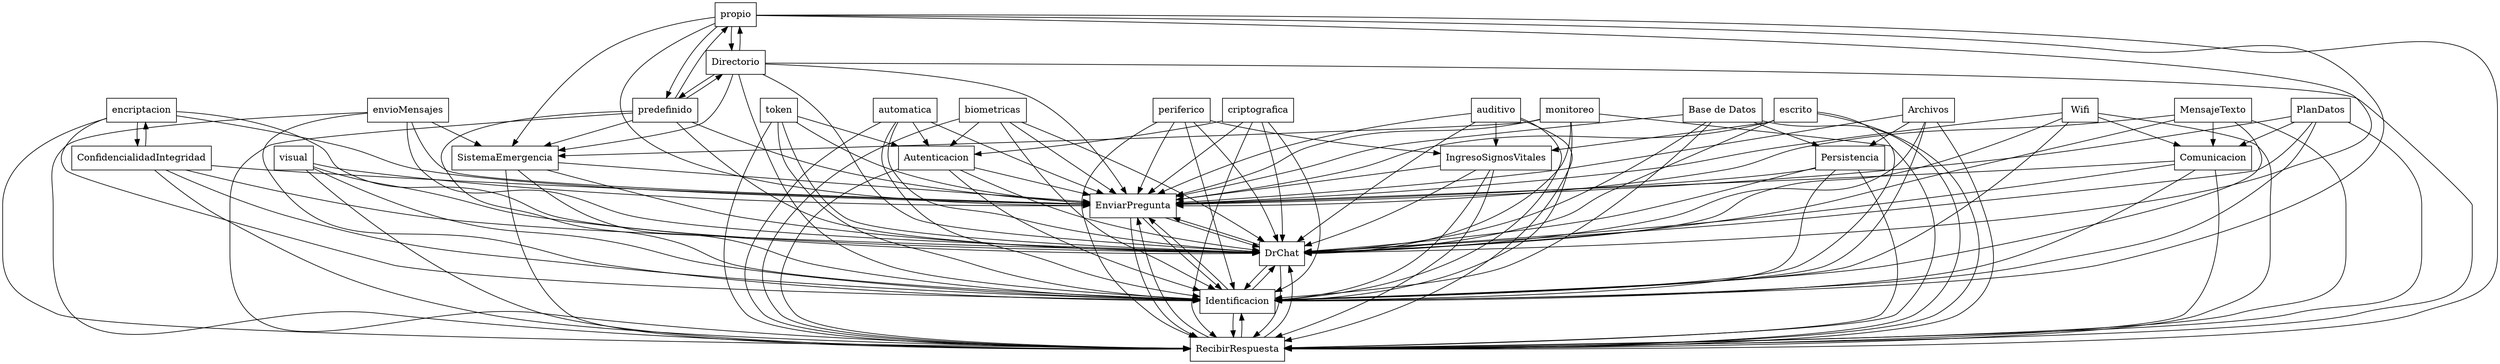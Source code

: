 digraph{
graph [rankdir=TB];
node [shape=box];
edge [arrowhead=normal];
0[label="Persistencia",]
1[label="automatica",]
2[label="SistemaEmergencia",]
3[label="biometricas",]
4[label="periferico",]
5[label="EnviarPregunta",]
6[label="criptografica",]
7[label="encriptacion",]
8[label="DrChat",]
9[label="propio",]
10[label="RecibirRespuesta",]
11[label="token",]
12[label="envioMensajes",]
13[label="Archivos",]
14[label="MensajeTexto",]
15[label="Directorio",]
16[label="PlanDatos",]
17[label="predefinido",]
18[label="monitoreo",]
19[label="auditivo",]
20[label="Base de Datos",]
21[label="ConfidencialidadIntegridad",]
22[label="escrito",]
23[label="visual",]
24[label="Autenticacion",]
25[label="Identificacion",]
26[label="IngresoSignosVitales",]
27[label="Comunicacion",]
28[label="Wifi",]
0->5[label="",]
0->8[label="",]
0->10[label="",]
0->25[label="",]
1->5[label="",]
1->8[label="",]
1->10[label="",]
1->24[label="",]
1->25[label="",]
2->5[label="",]
2->8[label="",]
2->10[label="",]
2->25[label="",]
3->5[label="",]
3->8[label="",]
3->10[label="",]
3->24[label="",]
3->25[label="",]
4->5[label="",]
4->8[label="",]
4->10[label="",]
4->25[label="",]
4->26[label="",]
5->8[label="",]
5->10[label="",]
5->25[label="",]
6->5[label="",]
6->8[label="",]
6->10[label="",]
6->24[label="",]
6->25[label="",]
7->5[label="",]
7->8[label="",]
7->10[label="",]
7->21[label="",]
7->25[label="",]
8->5[label="",]
8->10[label="",]
8->25[label="",]
9->2[label="",]
9->5[label="",]
9->8[label="",]
9->10[label="",]
9->15[label="",]
9->17[label="",]
9->25[label="",]
10->5[label="",]
10->8[label="",]
10->25[label="",]
11->5[label="",]
11->8[label="",]
11->10[label="",]
11->24[label="",]
11->25[label="",]
12->2[label="",]
12->5[label="",]
12->8[label="",]
12->10[label="",]
12->25[label="",]
13->0[label="",]
13->5[label="",]
13->8[label="",]
13->10[label="",]
13->25[label="",]
14->5[label="",]
14->8[label="",]
14->10[label="",]
14->25[label="",]
14->27[label="",]
15->2[label="",]
15->5[label="",]
15->8[label="",]
15->9[label="",]
15->10[label="",]
15->17[label="",]
15->25[label="",]
16->5[label="",]
16->8[label="",]
16->10[label="",]
16->25[label="",]
16->27[label="",]
17->2[label="",]
17->5[label="",]
17->8[label="",]
17->9[label="",]
17->10[label="",]
17->15[label="",]
17->25[label="",]
18->2[label="",]
18->5[label="",]
18->8[label="",]
18->10[label="",]
18->25[label="",]
19->5[label="",]
19->8[label="",]
19->10[label="",]
19->25[label="",]
19->26[label="",]
20->0[label="",]
20->5[label="",]
20->8[label="",]
20->10[label="",]
20->25[label="",]
21->5[label="",]
21->7[label="",]
21->8[label="",]
21->10[label="",]
21->25[label="",]
22->5[label="",]
22->8[label="",]
22->10[label="",]
22->25[label="",]
22->26[label="",]
23->5[label="",]
23->8[label="",]
23->10[label="",]
23->25[label="",]
24->5[label="",]
24->8[label="",]
24->10[label="",]
24->25[label="",]
25->5[label="",]
25->8[label="",]
25->10[label="",]
26->5[label="",]
26->8[label="",]
26->10[label="",]
26->25[label="",]
27->5[label="",]
27->8[label="",]
27->10[label="",]
27->25[label="",]
28->5[label="",]
28->8[label="",]
28->10[label="",]
28->25[label="",]
28->27[label="",]
}
